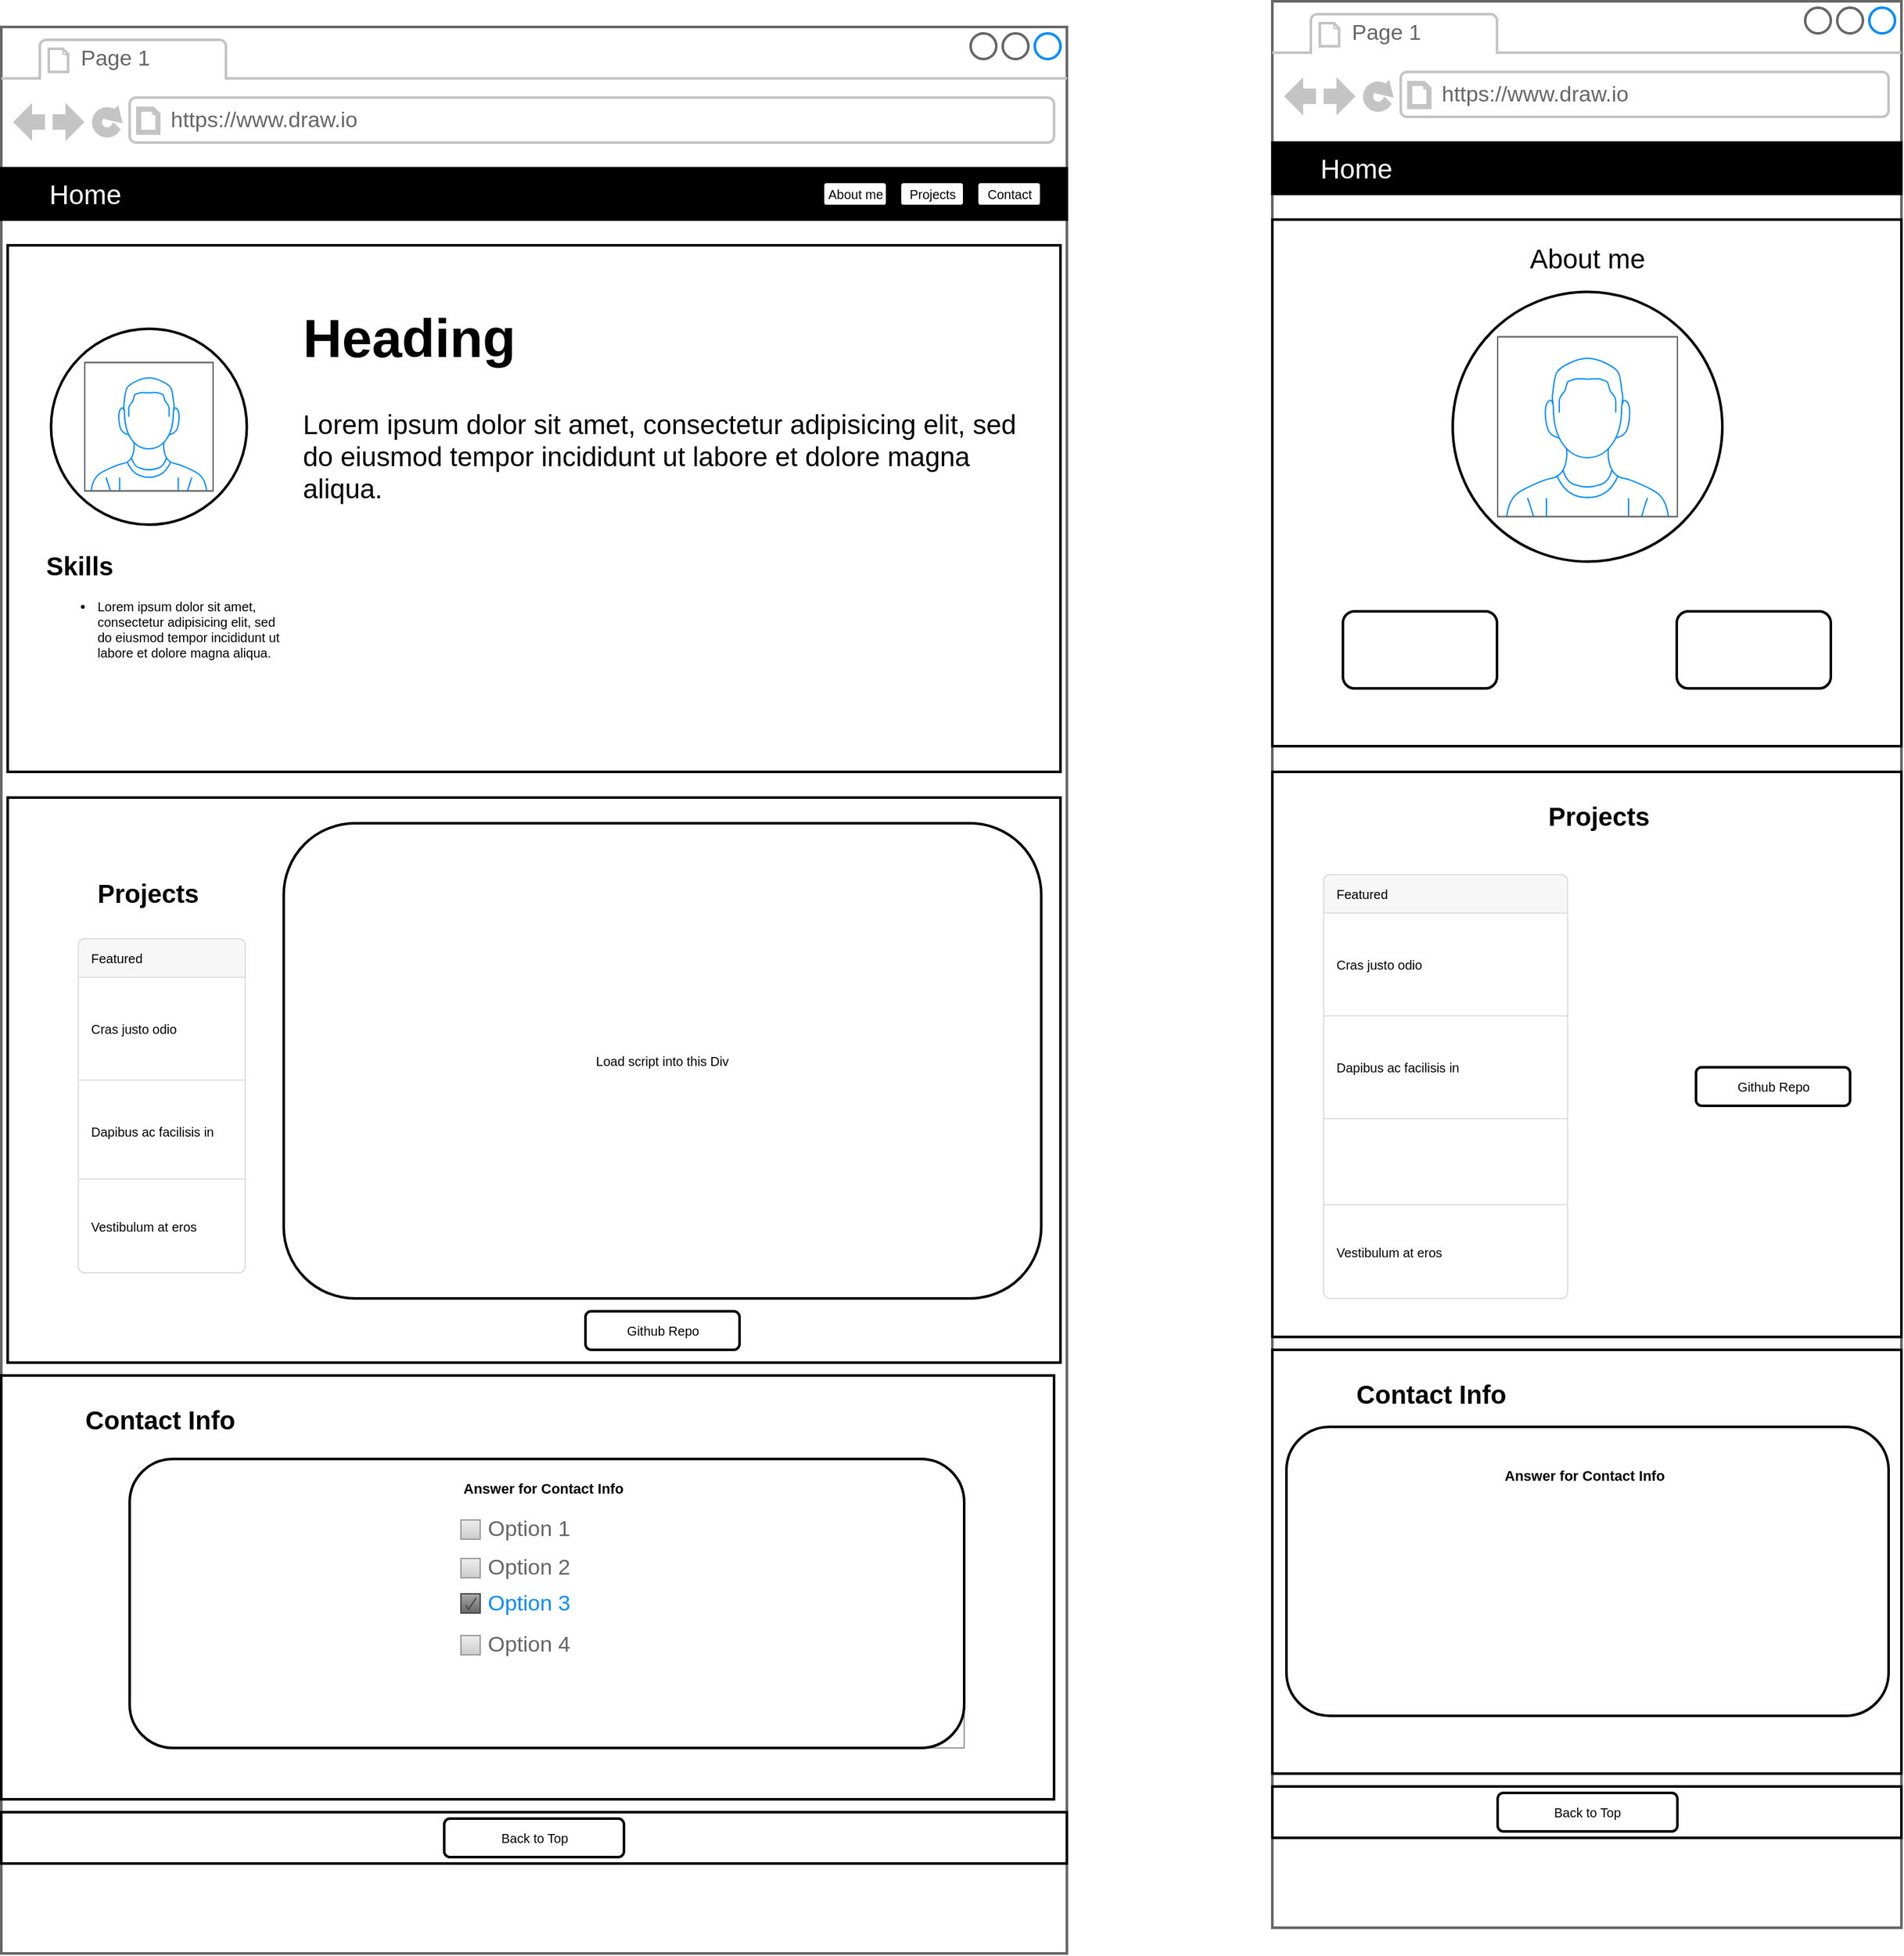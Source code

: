 <mxfile version="15.9.4" type="device"><diagram id="piDafpqhtRUU5qUU-vj8" name="Page-1"><mxGraphModel dx="2926" dy="1583" grid="1" gridSize="10" guides="1" tooltips="1" connect="1" arrows="1" fold="1" page="1" pageScale="1" pageWidth="827" pageHeight="1169" math="0" shadow="0"><root><mxCell id="0"/><mxCell id="1" parent="0"/><mxCell id="xPJgsPFcQs2AdkROmyXY-4" value="" style="strokeWidth=2;shadow=0;dashed=0;align=center;html=1;shape=mxgraph.mockup.containers.browserWindow;rSize=0;strokeColor=#666666;strokeColor2=#008cff;strokeColor3=#c4c4c4;mainText=,;recursiveResize=0;" vertex="1" parent="1"><mxGeometry x="240" y="130" width="830" height="1500" as="geometry"/></mxCell><mxCell id="xPJgsPFcQs2AdkROmyXY-5" value="Page 1" style="strokeWidth=2;shadow=0;dashed=0;align=center;html=1;shape=mxgraph.mockup.containers.anchor;fontSize=17;fontColor=#666666;align=left;" vertex="1" parent="xPJgsPFcQs2AdkROmyXY-4"><mxGeometry x="60" y="12" width="110" height="26" as="geometry"/></mxCell><mxCell id="xPJgsPFcQs2AdkROmyXY-6" value="https://www.draw.io" style="strokeWidth=2;shadow=0;dashed=0;align=center;html=1;shape=mxgraph.mockup.containers.anchor;rSize=0;fontSize=17;fontColor=#666666;align=left;" vertex="1" parent="xPJgsPFcQs2AdkROmyXY-4"><mxGeometry x="130" y="60" width="250" height="26" as="geometry"/></mxCell><mxCell id="xPJgsPFcQs2AdkROmyXY-8" value="asd" style="rounded=0;whiteSpace=wrap;html=1;fillColor=#000000;strokeWidth=2;" vertex="1" parent="xPJgsPFcQs2AdkROmyXY-4"><mxGeometry y="110" width="830" height="40" as="geometry"/></mxCell><mxCell id="xPJgsPFcQs2AdkROmyXY-9" value="&lt;font color=&quot;#ffffff&quot; style=&quot;font-size: 21px;&quot;&gt;Home&lt;/font&gt;" style="text;html=1;align=center;verticalAlign=middle;resizable=0;points=[];autosize=1;strokeColor=none;fillColor=none;strokeWidth=2;fontSize=21;" vertex="1" parent="xPJgsPFcQs2AdkROmyXY-4"><mxGeometry x="30" y="115" width="70" height="30" as="geometry"/></mxCell><mxCell id="xPJgsPFcQs2AdkROmyXY-10" value="" style="rounded=1;whiteSpace=wrap;html=1;fontSize=21;fontColor=#FFFFFF;strokeWidth=2;fillColor=#FFFFFF;" vertex="1" parent="xPJgsPFcQs2AdkROmyXY-4"><mxGeometry x="640" y="120.63" width="50" height="18.75" as="geometry"/></mxCell><mxCell id="xPJgsPFcQs2AdkROmyXY-11" value="" style="rounded=1;whiteSpace=wrap;html=1;fontSize=21;fontColor=#FFFFFF;strokeWidth=2;fillColor=#FFFFFF;" vertex="1" parent="xPJgsPFcQs2AdkROmyXY-4"><mxGeometry x="700" y="120.63" width="50" height="18.75" as="geometry"/></mxCell><mxCell id="xPJgsPFcQs2AdkROmyXY-12" value="" style="rounded=1;whiteSpace=wrap;html=1;fontSize=21;fontColor=#FFFFFF;strokeWidth=2;fillColor=#FFFFFF;" vertex="1" parent="xPJgsPFcQs2AdkROmyXY-4"><mxGeometry x="760" y="120.63" width="50" height="18.75" as="geometry"/></mxCell><mxCell id="xPJgsPFcQs2AdkROmyXY-15" value="" style="rounded=0;whiteSpace=wrap;html=1;fontSize=21;fontColor=#FFFFFF;strokeWidth=2;fillColor=#FFFFFF;" vertex="1" parent="xPJgsPFcQs2AdkROmyXY-4"><mxGeometry x="5" y="170" width="820" height="410" as="geometry"/></mxCell><mxCell id="xPJgsPFcQs2AdkROmyXY-16" value="" style="ellipse;whiteSpace=wrap;html=1;aspect=fixed;fontSize=21;fontColor=#FFFFFF;strokeWidth=2;fillColor=#FFFFFF;" vertex="1" parent="xPJgsPFcQs2AdkROmyXY-4"><mxGeometry x="38.75" y="235" width="152.5" height="152.5" as="geometry"/></mxCell><mxCell id="xPJgsPFcQs2AdkROmyXY-17" value="&lt;h1&gt;&lt;font color=&quot;#000000&quot;&gt;Heading&lt;/font&gt;&lt;/h1&gt;&lt;p&gt;&lt;font color=&quot;#000000&quot;&gt;Lorem ipsum dolor sit amet, consectetur adipisicing elit, sed do eiusmod tempor incididunt ut labore et dolore magna aliqua.&lt;/font&gt;&lt;/p&gt;" style="text;html=1;strokeColor=none;fillColor=none;spacing=5;spacingTop=-20;whiteSpace=wrap;overflow=hidden;rounded=0;fontSize=21;fontColor=#FFFFFF;" vertex="1" parent="xPJgsPFcQs2AdkROmyXY-4"><mxGeometry x="230" y="200" width="570" height="360" as="geometry"/></mxCell><mxCell id="xPJgsPFcQs2AdkROmyXY-18" value="" style="verticalLabelPosition=bottom;shadow=0;dashed=0;align=center;html=1;verticalAlign=top;strokeWidth=1;shape=mxgraph.mockup.containers.userMale;strokeColor=#666666;strokeColor2=#008cff;fontSize=21;fontColor=#000000;fillColor=#FFFFFF;" vertex="1" parent="xPJgsPFcQs2AdkROmyXY-4"><mxGeometry x="65" y="261.25" width="100" height="100" as="geometry"/></mxCell><mxCell id="xPJgsPFcQs2AdkROmyXY-19" value="&lt;font style=&quot;font-size: 10px;&quot;&gt;About me&lt;/font&gt;" style="text;html=1;align=center;verticalAlign=middle;resizable=0;points=[];autosize=1;strokeColor=none;fillColor=none;fontSize=10;fontColor=#000000;" vertex="1" parent="xPJgsPFcQs2AdkROmyXY-4"><mxGeometry x="635" y="120.01" width="60" height="20" as="geometry"/></mxCell><mxCell id="xPJgsPFcQs2AdkROmyXY-20" value="Projects&lt;br&gt;" style="text;html=1;align=center;verticalAlign=middle;resizable=0;points=[];autosize=1;strokeColor=none;fillColor=none;fontSize=10;fontColor=#000000;" vertex="1" parent="xPJgsPFcQs2AdkROmyXY-4"><mxGeometry x="700" y="120" width="50" height="20" as="geometry"/></mxCell><mxCell id="xPJgsPFcQs2AdkROmyXY-21" value="Contact" style="text;html=1;align=center;verticalAlign=middle;resizable=0;points=[];autosize=1;strokeColor=none;fillColor=none;fontSize=10;fontColor=#000000;" vertex="1" parent="xPJgsPFcQs2AdkROmyXY-4"><mxGeometry x="760" y="120" width="50" height="20" as="geometry"/></mxCell><mxCell id="xPJgsPFcQs2AdkROmyXY-23" value="" style="rounded=0;whiteSpace=wrap;html=1;fontSize=21;fontColor=#FFFFFF;strokeWidth=2;fillColor=#FFFFFF;" vertex="1" parent="xPJgsPFcQs2AdkROmyXY-4"><mxGeometry x="5" y="600" width="820" height="440" as="geometry"/></mxCell><mxCell id="xPJgsPFcQs2AdkROmyXY-24" value="&lt;h1&gt;Skills&lt;/h1&gt;&lt;p&gt;&lt;/p&gt;&lt;ul&gt;&lt;li&gt;&lt;span&gt;Lorem ipsum dolor sit amet, consectetur adipisicing elit, sed do eiusmod tempor incididunt ut labore et dolore magna aliqua.&lt;/span&gt;&lt;/li&gt;&lt;/ul&gt;&lt;p&gt;&lt;/p&gt;" style="text;html=1;strokeColor=none;fillColor=none;spacing=5;spacingTop=-20;whiteSpace=wrap;overflow=hidden;rounded=0;fontSize=10;fontColor=#000000;" vertex="1" parent="xPJgsPFcQs2AdkROmyXY-4"><mxGeometry x="30" y="405" width="190" height="120" as="geometry"/></mxCell><mxCell id="xPJgsPFcQs2AdkROmyXY-25" value="&lt;h1&gt;Projects&lt;/h1&gt;&lt;div&gt;&lt;br&gt;&lt;/div&gt;" style="text;html=1;strokeColor=none;fillColor=none;spacing=5;spacingTop=-20;whiteSpace=wrap;overflow=hidden;rounded=0;fontSize=10;fontColor=#000000;" vertex="1" parent="xPJgsPFcQs2AdkROmyXY-4"><mxGeometry x="70" y="660" width="90" height="30" as="geometry"/></mxCell><mxCell id="xPJgsPFcQs2AdkROmyXY-27" value="" style="html=1;shadow=0;dashed=0;shape=mxgraph.bootstrap.rrect;rSize=5;strokeColor=#DFDFDF;html=1;whiteSpace=wrap;fillColor=#FFFFFF;fontColor=#000000;fontSize=10;" vertex="1" parent="xPJgsPFcQs2AdkROmyXY-4"><mxGeometry x="60" y="710" width="130" height="260" as="geometry"/></mxCell><mxCell id="xPJgsPFcQs2AdkROmyXY-28" value="Featured" style="html=1;shadow=0;dashed=0;shape=mxgraph.bootstrap.topButton;strokeColor=inherit;fillColor=#F7F7F7;rSize=5;perimeter=none;whiteSpace=wrap;resizeWidth=1;align=left;spacing=10;fontSize=10;fontColor=#000000;" vertex="1" parent="xPJgsPFcQs2AdkROmyXY-27"><mxGeometry width="130" height="30" relative="1" as="geometry"/></mxCell><mxCell id="xPJgsPFcQs2AdkROmyXY-29" value="Cras justo odio" style="strokeColor=inherit;fillColor=inherit;gradientColor=inherit;fontColor=inherit;html=1;shadow=0;dashed=0;perimeter=none;whiteSpace=wrap;resizeWidth=1;align=left;spacing=10;fontSize=10;" vertex="1" parent="xPJgsPFcQs2AdkROmyXY-27"><mxGeometry width="130" height="80" relative="1" as="geometry"><mxPoint y="30" as="offset"/></mxGeometry></mxCell><mxCell id="xPJgsPFcQs2AdkROmyXY-30" value="Dapibus ac facilisis in" style="strokeColor=inherit;fillColor=inherit;gradientColor=inherit;fontColor=inherit;html=1;shadow=0;dashed=0;perimeter=none;whiteSpace=wrap;resizeWidth=1;align=left;spacing=10;fontSize=10;" vertex="1" parent="xPJgsPFcQs2AdkROmyXY-27"><mxGeometry width="130" height="80" relative="1" as="geometry"><mxPoint y="110" as="offset"/></mxGeometry></mxCell><mxCell id="xPJgsPFcQs2AdkROmyXY-31" value="Vestibulum at eros" style="strokeColor=inherit;fillColor=inherit;gradientColor=inherit;fontColor=inherit;html=1;shadow=0;dashed=0;shape=mxgraph.bootstrap.bottomButton;rSize=5;perimeter=none;whiteSpace=wrap;resizeWidth=1;resizeHeight=0;align=left;spacing=10;fontSize=10;" vertex="1" parent="xPJgsPFcQs2AdkROmyXY-27"><mxGeometry y="1" width="130" height="73" relative="1" as="geometry"><mxPoint y="-73" as="offset"/></mxGeometry></mxCell><mxCell id="xPJgsPFcQs2AdkROmyXY-32" value="Load script into this Div" style="rounded=1;whiteSpace=wrap;html=1;fontSize=10;fontColor=#000000;strokeWidth=2;fillColor=#FFFFFF;" vertex="1" parent="xPJgsPFcQs2AdkROmyXY-4"><mxGeometry x="220" y="620" width="590" height="370" as="geometry"/></mxCell><mxCell id="xPJgsPFcQs2AdkROmyXY-33" value="" style="rounded=0;whiteSpace=wrap;html=1;fontSize=10;fontColor=#000000;strokeWidth=2;fillColor=#FFFFFF;" vertex="1" parent="xPJgsPFcQs2AdkROmyXY-4"><mxGeometry y="1390" width="830" height="40" as="geometry"/></mxCell><mxCell id="xPJgsPFcQs2AdkROmyXY-34" value="" style="rounded=1;whiteSpace=wrap;html=1;fontSize=10;fontColor=#000000;strokeWidth=2;fillColor=#FFFFFF;" vertex="1" parent="xPJgsPFcQs2AdkROmyXY-4"><mxGeometry x="345" y="1395" width="140" height="30" as="geometry"/></mxCell><mxCell id="xPJgsPFcQs2AdkROmyXY-35" value="Back to Top" style="text;html=1;align=center;verticalAlign=middle;resizable=0;points=[];autosize=1;strokeColor=none;fillColor=none;fontSize=10;fontColor=#000000;" vertex="1" parent="xPJgsPFcQs2AdkROmyXY-4"><mxGeometry x="380" y="1400" width="70" height="20" as="geometry"/></mxCell><mxCell id="xPJgsPFcQs2AdkROmyXY-37" value="" style="rounded=0;whiteSpace=wrap;html=1;fontSize=21;fontColor=#FFFFFF;strokeWidth=2;fillColor=#FFFFFF;" vertex="1" parent="xPJgsPFcQs2AdkROmyXY-4"><mxGeometry y="1050" width="820" height="330" as="geometry"/></mxCell><mxCell id="xPJgsPFcQs2AdkROmyXY-39" value="" style="rounded=1;whiteSpace=wrap;html=1;fontSize=10;fontColor=#000000;strokeWidth=2;fillColor=#FFFFFF;" vertex="1" parent="xPJgsPFcQs2AdkROmyXY-4"><mxGeometry x="455" y="1000" width="120" height="30" as="geometry"/></mxCell><mxCell id="xPJgsPFcQs2AdkROmyXY-40" value="Github Repo" style="text;html=1;align=center;verticalAlign=middle;resizable=0;points=[];autosize=1;strokeColor=none;fillColor=none;fontSize=10;fontColor=#000000;" vertex="1" parent="xPJgsPFcQs2AdkROmyXY-4"><mxGeometry x="480" y="1005" width="70" height="20" as="geometry"/></mxCell><mxCell id="xPJgsPFcQs2AdkROmyXY-73" value="" style="strokeWidth=1;shadow=0;dashed=0;align=center;html=1;shape=mxgraph.mockup.forms.rrect;rSize=0;strokeColor=#999999;fillColor=#ffffff;recursiveResize=0;fontSize=10;fontColor=#000000;" vertex="1" parent="xPJgsPFcQs2AdkROmyXY-4"><mxGeometry x="350" y="1155" width="400" height="185" as="geometry"/></mxCell><mxCell id="xPJgsPFcQs2AdkROmyXY-79" value="" style="rounded=1;whiteSpace=wrap;html=1;fontSize=11;fontColor=#000000;strokeWidth=2;fillColor=#FFFFFF;" vertex="1" parent="xPJgsPFcQs2AdkROmyXY-73"><mxGeometry x="-250" y="-40" width="650" height="225" as="geometry"/></mxCell><mxCell id="xPJgsPFcQs2AdkROmyXY-74" value="Option 1" style="strokeWidth=1;shadow=0;dashed=0;align=center;html=1;shape=mxgraph.mockup.forms.rrect;rSize=0;fillColor=#eeeeee;strokeColor=#999999;gradientColor=#cccccc;align=left;spacingLeft=4;fontSize=17;fontColor=#666666;labelPosition=right;" vertex="1" parent="xPJgsPFcQs2AdkROmyXY-73"><mxGeometry x="8" y="7.5" width="15" height="15" as="geometry"/></mxCell><mxCell id="xPJgsPFcQs2AdkROmyXY-75" value="Option 2" style="strokeWidth=1;shadow=0;dashed=0;align=center;html=1;shape=mxgraph.mockup.forms.rrect;rSize=0;fillColor=#eeeeee;strokeColor=#999999;gradientColor=#cccccc;align=left;spacingLeft=4;fontSize=17;fontColor=#666666;labelPosition=right;" vertex="1" parent="xPJgsPFcQs2AdkROmyXY-73"><mxGeometry x="8" y="37.5" width="15" height="15" as="geometry"/></mxCell><mxCell id="xPJgsPFcQs2AdkROmyXY-76" value="Option 3" style="strokeWidth=1;shadow=0;dashed=0;align=center;html=1;shape=mxgraph.mockup.forms.checkbox;rSize=0;resizable=0;fillColor=#aaaaaa;strokeColor=#444444;gradientColor=#666666;align=left;spacingLeft=4;fontSize=17;fontColor=#008cff;labelPosition=right;" vertex="1" parent="xPJgsPFcQs2AdkROmyXY-73"><mxGeometry x="8" y="65" width="15" height="15" as="geometry"/></mxCell><mxCell id="xPJgsPFcQs2AdkROmyXY-77" value="Option 4" style="strokeWidth=1;shadow=0;dashed=0;align=center;html=1;shape=mxgraph.mockup.forms.rrect;rSize=0;fillColor=#eeeeee;strokeColor=#999999;gradientColor=#cccccc;align=left;spacingLeft=4;fontSize=17;fontColor=#666666;labelPosition=right;" vertex="1" parent="xPJgsPFcQs2AdkROmyXY-73"><mxGeometry x="8" y="97.5" width="15" height="15" as="geometry"/></mxCell><mxCell id="xPJgsPFcQs2AdkROmyXY-80" style="edgeStyle=orthogonalEdgeStyle;rounded=0;orthogonalLoop=1;jettySize=auto;html=1;exitX=0.5;exitY=1;exitDx=0;exitDy=0;fontSize=11;fontColor=#000000;" edge="1" parent="xPJgsPFcQs2AdkROmyXY-73" source="xPJgsPFcQs2AdkROmyXY-79" target="xPJgsPFcQs2AdkROmyXY-79"><mxGeometry relative="1" as="geometry"/></mxCell><mxCell id="xPJgsPFcQs2AdkROmyXY-78" value="&lt;h1&gt;&lt;font style=&quot;font-size: 11px&quot;&gt;Answer for Contact Info&lt;/font&gt;&lt;/h1&gt;" style="text;html=1;strokeColor=none;fillColor=none;spacing=5;spacingTop=-20;whiteSpace=wrap;overflow=hidden;rounded=0;fontSize=10;fontColor=#000000;" vertex="1" parent="xPJgsPFcQs2AdkROmyXY-4"><mxGeometry x="355" y="1120" width="140" height="30" as="geometry"/></mxCell><mxCell id="xPJgsPFcQs2AdkROmyXY-72" value="&lt;h1&gt;&amp;nbsp;Contact Info&lt;/h1&gt;" style="text;html=1;strokeColor=none;fillColor=none;spacing=5;spacingTop=-20;whiteSpace=wrap;overflow=hidden;rounded=0;fontSize=10;fontColor=#000000;" vertex="1" parent="xPJgsPFcQs2AdkROmyXY-4"><mxGeometry x="55" y="1070" width="140" height="30" as="geometry"/></mxCell><mxCell id="xPJgsPFcQs2AdkROmyXY-122" value="" style="strokeWidth=2;shadow=0;dashed=0;align=center;html=1;shape=mxgraph.mockup.containers.browserWindow;rSize=0;strokeColor=#666666;strokeColor2=#008cff;strokeColor3=#c4c4c4;mainText=,;recursiveResize=0;" vertex="1" parent="1"><mxGeometry x="1230" y="110" width="490" height="1500" as="geometry"/></mxCell><mxCell id="xPJgsPFcQs2AdkROmyXY-123" value="Page 1" style="strokeWidth=2;shadow=0;dashed=0;align=center;html=1;shape=mxgraph.mockup.containers.anchor;fontSize=17;fontColor=#666666;align=left;" vertex="1" parent="xPJgsPFcQs2AdkROmyXY-122"><mxGeometry x="60" y="12" width="110" height="26" as="geometry"/></mxCell><mxCell id="xPJgsPFcQs2AdkROmyXY-124" value="https://www.draw.io" style="strokeWidth=2;shadow=0;dashed=0;align=center;html=1;shape=mxgraph.mockup.containers.anchor;rSize=0;fontSize=17;fontColor=#666666;align=left;" vertex="1" parent="xPJgsPFcQs2AdkROmyXY-122"><mxGeometry x="130" y="60" width="250" height="26" as="geometry"/></mxCell><mxCell id="xPJgsPFcQs2AdkROmyXY-125" value="asd" style="rounded=0;whiteSpace=wrap;html=1;fillColor=#000000;strokeWidth=2;" vertex="1" parent="xPJgsPFcQs2AdkROmyXY-122"><mxGeometry y="110" width="490" height="40" as="geometry"/></mxCell><mxCell id="xPJgsPFcQs2AdkROmyXY-126" value="&lt;font color=&quot;#ffffff&quot; style=&quot;font-size: 21px;&quot;&gt;Home&lt;/font&gt;" style="text;html=1;align=center;verticalAlign=middle;resizable=0;points=[];autosize=1;strokeColor=none;fillColor=none;strokeWidth=2;fontSize=21;" vertex="1" parent="xPJgsPFcQs2AdkROmyXY-122"><mxGeometry x="30" y="115" width="70" height="30" as="geometry"/></mxCell><mxCell id="xPJgsPFcQs2AdkROmyXY-130" value="" style="rounded=0;whiteSpace=wrap;html=1;fontSize=21;fontColor=#FFFFFF;strokeWidth=2;fillColor=#FFFFFF;" vertex="1" parent="xPJgsPFcQs2AdkROmyXY-122"><mxGeometry y="170" width="490" height="410" as="geometry"/></mxCell><mxCell id="xPJgsPFcQs2AdkROmyXY-131" value="" style="ellipse;whiteSpace=wrap;html=1;aspect=fixed;fontSize=21;fontColor=#FFFFFF;strokeWidth=2;fillColor=#FFFFFF;" vertex="1" parent="xPJgsPFcQs2AdkROmyXY-122"><mxGeometry x="140.5" y="226.25" width="210" height="210" as="geometry"/></mxCell><mxCell id="xPJgsPFcQs2AdkROmyXY-133" value="" style="verticalLabelPosition=bottom;shadow=0;dashed=0;align=center;html=1;verticalAlign=top;strokeWidth=1;shape=mxgraph.mockup.containers.userMale;strokeColor=#666666;strokeColor2=#008cff;fontSize=21;fontColor=#000000;fillColor=#FFFFFF;" vertex="1" parent="xPJgsPFcQs2AdkROmyXY-122"><mxGeometry x="175.5" y="261.25" width="140" height="140" as="geometry"/></mxCell><mxCell id="xPJgsPFcQs2AdkROmyXY-137" value="" style="rounded=0;whiteSpace=wrap;html=1;fontSize=21;fontColor=#FFFFFF;strokeWidth=2;fillColor=#FFFFFF;" vertex="1" parent="xPJgsPFcQs2AdkROmyXY-122"><mxGeometry y="600" width="490" height="440" as="geometry"/></mxCell><mxCell id="xPJgsPFcQs2AdkROmyXY-139" value="&lt;h1&gt;Projects&lt;/h1&gt;&lt;div&gt;&lt;br&gt;&lt;/div&gt;" style="text;html=1;strokeColor=none;fillColor=none;spacing=5;spacingTop=-20;whiteSpace=wrap;overflow=hidden;rounded=0;fontSize=10;fontColor=#000000;" vertex="1" parent="xPJgsPFcQs2AdkROmyXY-122"><mxGeometry x="210" y="620" width="90" height="30" as="geometry"/></mxCell><mxCell id="xPJgsPFcQs2AdkROmyXY-146" value="" style="rounded=0;whiteSpace=wrap;html=1;fontSize=10;fontColor=#000000;strokeWidth=2;fillColor=#FFFFFF;" vertex="1" parent="xPJgsPFcQs2AdkROmyXY-122"><mxGeometry y="1390" width="490" height="40" as="geometry"/></mxCell><mxCell id="xPJgsPFcQs2AdkROmyXY-147" value="" style="rounded=1;whiteSpace=wrap;html=1;fontSize=10;fontColor=#000000;strokeWidth=2;fillColor=#FFFFFF;" vertex="1" parent="xPJgsPFcQs2AdkROmyXY-122"><mxGeometry x="175.5" y="1395" width="140" height="30" as="geometry"/></mxCell><mxCell id="xPJgsPFcQs2AdkROmyXY-148" value="Back to Top" style="text;html=1;align=center;verticalAlign=middle;resizable=0;points=[];autosize=1;strokeColor=none;fillColor=none;fontSize=10;fontColor=#000000;" vertex="1" parent="xPJgsPFcQs2AdkROmyXY-122"><mxGeometry x="210" y="1400" width="70" height="20" as="geometry"/></mxCell><mxCell id="xPJgsPFcQs2AdkROmyXY-149" value="" style="rounded=0;whiteSpace=wrap;html=1;fontSize=21;fontColor=#FFFFFF;strokeWidth=2;fillColor=#FFFFFF;" vertex="1" parent="xPJgsPFcQs2AdkROmyXY-122"><mxGeometry y="1050" width="490" height="330" as="geometry"/></mxCell><mxCell id="xPJgsPFcQs2AdkROmyXY-150" value="" style="rounded=1;whiteSpace=wrap;html=1;fontSize=10;fontColor=#000000;strokeWidth=2;fillColor=#FFFFFF;" vertex="1" parent="xPJgsPFcQs2AdkROmyXY-122"><mxGeometry x="330" y="830" width="120" height="30" as="geometry"/></mxCell><mxCell id="xPJgsPFcQs2AdkROmyXY-151" value="Github Repo" style="text;html=1;align=center;verticalAlign=middle;resizable=0;points=[];autosize=1;strokeColor=none;fillColor=none;fontSize=10;fontColor=#000000;" vertex="1" parent="xPJgsPFcQs2AdkROmyXY-122"><mxGeometry x="355" y="835" width="70" height="20" as="geometry"/></mxCell><mxCell id="xPJgsPFcQs2AdkROmyXY-160" value="&lt;h1&gt;&amp;nbsp;Contact Info&lt;/h1&gt;" style="text;html=1;strokeColor=none;fillColor=none;spacing=5;spacingTop=-20;whiteSpace=wrap;overflow=hidden;rounded=0;fontSize=10;fontColor=#000000;" vertex="1" parent="xPJgsPFcQs2AdkROmyXY-122"><mxGeometry x="55" y="1070" width="140" height="30" as="geometry"/></mxCell><mxCell id="xPJgsPFcQs2AdkROmyXY-140" value="" style="html=1;shadow=0;dashed=0;shape=mxgraph.bootstrap.rrect;rSize=5;strokeColor=#DFDFDF;html=1;whiteSpace=wrap;fillColor=#FFFFFF;fontColor=#000000;fontSize=10;" vertex="1" parent="xPJgsPFcQs2AdkROmyXY-122"><mxGeometry x="40" y="680" width="190" height="330" as="geometry"/></mxCell><mxCell id="xPJgsPFcQs2AdkROmyXY-141" value="Featured" style="html=1;shadow=0;dashed=0;shape=mxgraph.bootstrap.topButton;strokeColor=inherit;fillColor=#F7F7F7;rSize=5;perimeter=none;whiteSpace=wrap;resizeWidth=1;align=left;spacing=10;fontSize=10;fontColor=#000000;" vertex="1" parent="xPJgsPFcQs2AdkROmyXY-140"><mxGeometry width="190" height="30" relative="1" as="geometry"/></mxCell><mxCell id="xPJgsPFcQs2AdkROmyXY-142" value="Cras justo odio" style="strokeColor=inherit;fillColor=inherit;gradientColor=inherit;fontColor=inherit;html=1;shadow=0;dashed=0;perimeter=none;whiteSpace=wrap;resizeWidth=1;align=left;spacing=10;fontSize=10;" vertex="1" parent="xPJgsPFcQs2AdkROmyXY-140"><mxGeometry width="190" height="80" relative="1" as="geometry"><mxPoint y="30" as="offset"/></mxGeometry></mxCell><mxCell id="xPJgsPFcQs2AdkROmyXY-143" value="Dapibus ac facilisis in" style="strokeColor=inherit;fillColor=inherit;gradientColor=inherit;fontColor=inherit;html=1;shadow=0;dashed=0;perimeter=none;whiteSpace=wrap;resizeWidth=1;align=left;spacing=10;fontSize=10;" vertex="1" parent="xPJgsPFcQs2AdkROmyXY-140"><mxGeometry width="190" height="80" relative="1" as="geometry"><mxPoint y="110" as="offset"/></mxGeometry></mxCell><mxCell id="xPJgsPFcQs2AdkROmyXY-144" value="Vestibulum at eros" style="strokeColor=inherit;fillColor=inherit;gradientColor=inherit;fontColor=inherit;html=1;shadow=0;dashed=0;shape=mxgraph.bootstrap.bottomButton;rSize=5;perimeter=none;whiteSpace=wrap;resizeWidth=1;resizeHeight=0;align=left;spacing=10;fontSize=10;" vertex="1" parent="xPJgsPFcQs2AdkROmyXY-140"><mxGeometry y="1" width="190" height="73" relative="1" as="geometry"><mxPoint y="-73" as="offset"/></mxGeometry></mxCell><mxCell id="xPJgsPFcQs2AdkROmyXY-153" value="" style="rounded=1;whiteSpace=wrap;html=1;fontSize=11;fontColor=#000000;strokeWidth=2;fillColor=#FFFFFF;" vertex="1" parent="xPJgsPFcQs2AdkROmyXY-122"><mxGeometry x="11" y="1110" width="469" height="225" as="geometry"/></mxCell><mxCell id="xPJgsPFcQs2AdkROmyXY-158" style="edgeStyle=orthogonalEdgeStyle;rounded=0;orthogonalLoop=1;jettySize=auto;html=1;exitX=0.5;exitY=1;exitDx=0;exitDy=0;fontSize=11;fontColor=#000000;" edge="1" parent="xPJgsPFcQs2AdkROmyXY-122" source="xPJgsPFcQs2AdkROmyXY-153" target="xPJgsPFcQs2AdkROmyXY-153"><mxGeometry relative="1" as="geometry"/></mxCell><mxCell id="xPJgsPFcQs2AdkROmyXY-159" value="&lt;h1&gt;&lt;font style=&quot;font-size: 11px&quot;&gt;Answer for Contact Info&lt;/font&gt;&lt;/h1&gt;" style="text;html=1;strokeColor=none;fillColor=none;spacing=5;spacingTop=-20;whiteSpace=wrap;overflow=hidden;rounded=0;fontSize=10;fontColor=#000000;" vertex="1" parent="xPJgsPFcQs2AdkROmyXY-122"><mxGeometry x="175.5" y="1130" width="140" height="30" as="geometry"/></mxCell><mxCell id="xPJgsPFcQs2AdkROmyXY-162" value="" style="rounded=1;whiteSpace=wrap;html=1;fontSize=11;fontColor=#000000;strokeWidth=2;fillColor=#FFFFFF;" vertex="1" parent="xPJgsPFcQs2AdkROmyXY-122"><mxGeometry x="55" y="475" width="120" height="60" as="geometry"/></mxCell><mxCell id="xPJgsPFcQs2AdkROmyXY-163" value="" style="rounded=1;whiteSpace=wrap;html=1;fontSize=11;fontColor=#000000;strokeWidth=2;fillColor=#FFFFFF;" vertex="1" parent="xPJgsPFcQs2AdkROmyXY-122"><mxGeometry x="315" y="475" width="120" height="60" as="geometry"/></mxCell><mxCell id="xPJgsPFcQs2AdkROmyXY-164" value="About me" style="text;html=1;align=center;verticalAlign=middle;resizable=0;points=[];autosize=1;strokeColor=none;fillColor=none;fontSize=21;fontColor=#000000;" vertex="1" parent="xPJgsPFcQs2AdkROmyXY-122"><mxGeometry x="190" y="185" width="110" height="30" as="geometry"/></mxCell><mxCell id="xPJgsPFcQs2AdkROmyXY-178" value="" style="shape=image;html=1;verticalAlign=top;verticalLabelPosition=bottom;labelBackgroundColor=#ffffff;imageAspect=0;aspect=fixed;image=https://cdn3.iconfinder.com/data/icons/web-ui-3/128/Menu2-2-128.png;fontSize=21;fontColor=#FFFFFF;strokeWidth=2;fillColor=#FFFFFF;" vertex="1" parent="xPJgsPFcQs2AdkROmyXY-122"><mxGeometry x="452" y="116" width="28" height="28" as="geometry"/></mxCell></root></mxGraphModel></diagram></mxfile>